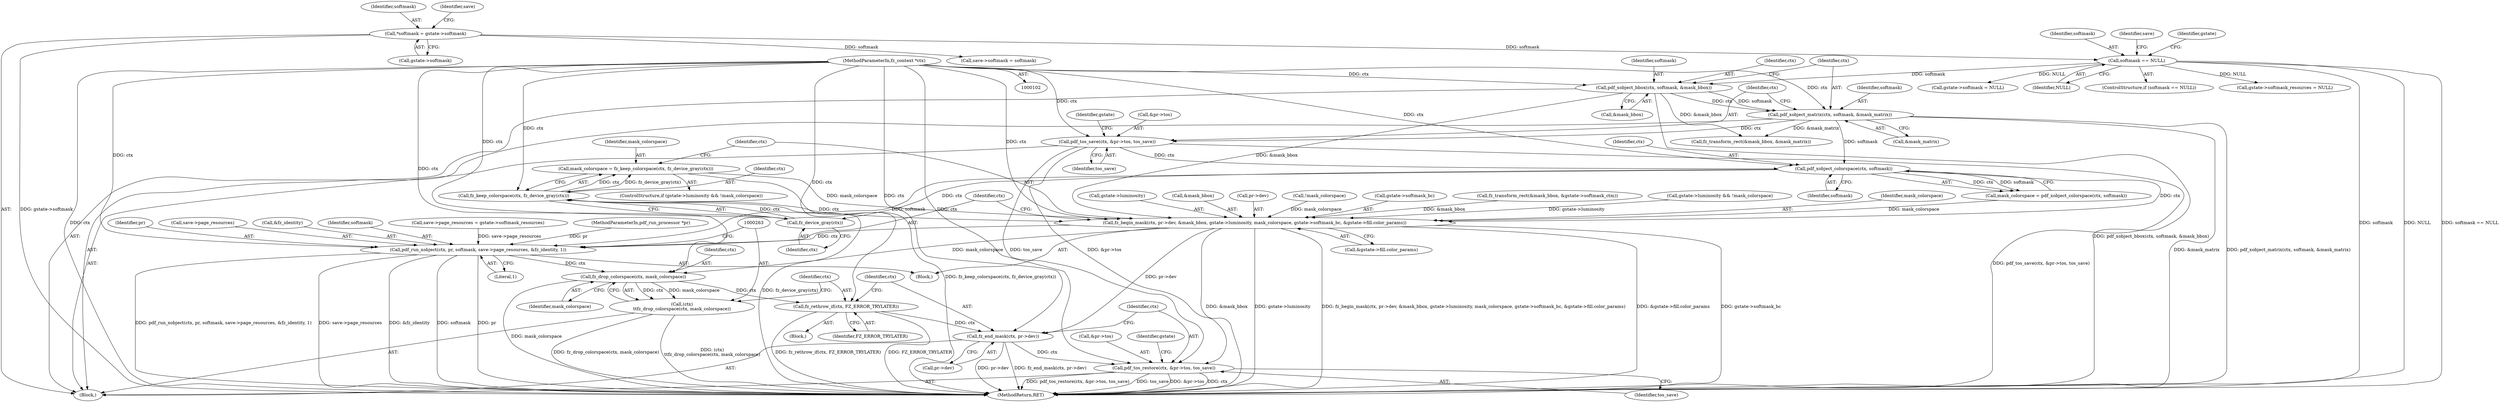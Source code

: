digraph "0_ghostscript_4dcc6affe04368461310a21238f7e1871a752a05@pointer" {
"1000225" [label="(Call,mask_colorspace = fz_keep_colorspace(ctx, fz_device_gray(ctx)))"];
"1000227" [label="(Call,fz_keep_colorspace(ctx, fz_device_gray(ctx)))"];
"1000229" [label="(Call,fz_device_gray(ctx))"];
"1000215" [label="(Call,pdf_xobject_colorspace(ctx, softmask))"];
"1000168" [label="(Call,pdf_tos_save(ctx, &pr->tos, tos_save))"];
"1000163" [label="(Call,pdf_xobject_matrix(ctx, softmask, &mask_matrix))"];
"1000158" [label="(Call,pdf_xobject_bbox(ctx, softmask, &mask_bbox))"];
"1000103" [label="(MethodParameterIn,fz_context *ctx)"];
"1000134" [label="(Call,softmask == NULL)"];
"1000118" [label="(Call,*softmask = gstate->softmask)"];
"1000232" [label="(Call,fz_begin_mask(ctx, pr->dev, &mask_bbox, gstate->luminosity, mask_colorspace, gstate->softmask_bc, &gstate->fill.color_params))"];
"1000252" [label="(Call,pdf_run_xobject(ctx, pr, softmask, save->page_resources, &fz_identity, 1))"];
"1000264" [label="(Call,fz_drop_colorspace(ctx, mask_colorspace))"];
"1000262" [label="(Call,(ctx)\n\t\tfz_drop_colorspace(ctx, mask_colorspace))"];
"1000268" [label="(Call,fz_rethrow_if(ctx, FZ_ERROR_TRYLATER))"];
"1000271" [label="(Call,fz_end_mask(ctx, pr->dev))"];
"1000276" [label="(Call,pdf_tos_restore(ctx, &pr->tos, tos_save))"];
"1000271" [label="(Call,fz_end_mask(ctx, pr->dev))"];
"1000174" [label="(Identifier,tos_save)"];
"1000118" [label="(Call,*softmask = gstate->softmask)"];
"1000239" [label="(Call,gstate->luminosity)"];
"1000266" [label="(Identifier,mask_colorspace)"];
"1000163" [label="(Call,pdf_xobject_matrix(ctx, softmask, &mask_matrix))"];
"1000233" [label="(Identifier,ctx)"];
"1000159" [label="(Identifier,ctx)"];
"1000103" [label="(MethodParameterIn,fz_context *ctx)"];
"1000119" [label="(Identifier,softmask)"];
"1000284" [label="(Identifier,gstate)"];
"1000139" [label="(Call,save->page_resources = gstate->softmask_resources)"];
"1000226" [label="(Identifier,mask_colorspace)"];
"1000130" [label="(Identifier,save)"];
"1000278" [label="(Call,&pr->tos)"];
"1000216" [label="(Identifier,ctx)"];
"1000299" [label="(MethodReturn,RET)"];
"1000177" [label="(Identifier,gstate)"];
"1000196" [label="(Call,gstate->softmask = NULL)"];
"1000237" [label="(Call,&mask_bbox)"];
"1000277" [label="(Identifier,ctx)"];
"1000104" [label="(MethodParameterIn,pdf_run_processor *pr)"];
"1000232" [label="(Call,fz_begin_mask(ctx, pr->dev, &mask_bbox, gstate->luminosity, mask_colorspace, gstate->softmask_bc, &gstate->fill.color_params))"];
"1000262" [label="(Call,(ctx)\n\t\tfz_drop_colorspace(ctx, mask_colorspace))"];
"1000164" [label="(Identifier,ctx)"];
"1000225" [label="(Call,mask_colorspace = fz_keep_colorspace(ctx, fz_device_gray(ctx)))"];
"1000218" [label="(ControlStructure,if (gstate->luminosity && !mask_colorspace))"];
"1000276" [label="(Call,pdf_tos_restore(ctx, &pr->tos, tos_save))"];
"1000215" [label="(Call,pdf_xobject_colorspace(ctx, softmask))"];
"1000234" [label="(Call,pr->dev)"];
"1000254" [label="(Identifier,pr)"];
"1000128" [label="(Call,save->softmask = softmask)"];
"1000256" [label="(Call,save->page_resources)"];
"1000230" [label="(Identifier,ctx)"];
"1000267" [label="(Block,)"];
"1000135" [label="(Identifier,softmask)"];
"1000270" [label="(Identifier,FZ_ERROR_TRYLATER)"];
"1000228" [label="(Identifier,ctx)"];
"1000136" [label="(Identifier,NULL)"];
"1000223" [label="(Call,!mask_colorspace)"];
"1000231" [label="(Block,)"];
"1000259" [label="(Call,&fz_identity)"];
"1000170" [label="(Call,&pr->tos)"];
"1000272" [label="(Identifier,ctx)"];
"1000243" [label="(Call,gstate->softmask_bc)"];
"1000160" [label="(Identifier,softmask)"];
"1000217" [label="(Identifier,softmask)"];
"1000134" [label="(Call,softmask == NULL)"];
"1000264" [label="(Call,fz_drop_colorspace(ctx, mask_colorspace))"];
"1000189" [label="(Call,fz_transform_rect(&mask_bbox, &gstate->softmask_ctm))"];
"1000219" [label="(Call,gstate->luminosity && !mask_colorspace)"];
"1000106" [label="(Block,)"];
"1000169" [label="(Identifier,ctx)"];
"1000161" [label="(Call,&mask_bbox)"];
"1000242" [label="(Identifier,mask_colorspace)"];
"1000158" [label="(Call,pdf_xobject_bbox(ctx, softmask, &mask_bbox))"];
"1000227" [label="(Call,fz_keep_colorspace(ctx, fz_device_gray(ctx)))"];
"1000141" [label="(Identifier,save)"];
"1000120" [label="(Call,gstate->softmask)"];
"1000133" [label="(ControlStructure,if (softmask == NULL))"];
"1000201" [label="(Call,gstate->softmask_resources = NULL)"];
"1000168" [label="(Call,pdf_tos_save(ctx, &pr->tos, tos_save))"];
"1000269" [label="(Identifier,ctx)"];
"1000229" [label="(Call,fz_device_gray(ctx))"];
"1000213" [label="(Call,mask_colorspace = pdf_xobject_colorspace(ctx, softmask))"];
"1000166" [label="(Call,&mask_matrix)"];
"1000184" [label="(Call,fz_transform_rect(&mask_bbox, &mask_matrix))"];
"1000246" [label="(Call,&gstate->fill.color_params)"];
"1000253" [label="(Identifier,ctx)"];
"1000261" [label="(Literal,1)"];
"1000138" [label="(Identifier,gstate)"];
"1000255" [label="(Identifier,softmask)"];
"1000273" [label="(Call,pr->dev)"];
"1000165" [label="(Identifier,softmask)"];
"1000265" [label="(Identifier,ctx)"];
"1000268" [label="(Call,fz_rethrow_if(ctx, FZ_ERROR_TRYLATER))"];
"1000252" [label="(Call,pdf_run_xobject(ctx, pr, softmask, save->page_resources, &fz_identity, 1))"];
"1000282" [label="(Identifier,tos_save)"];
"1000225" -> "1000218"  [label="AST: "];
"1000225" -> "1000227"  [label="CFG: "];
"1000226" -> "1000225"  [label="AST: "];
"1000227" -> "1000225"  [label="AST: "];
"1000233" -> "1000225"  [label="CFG: "];
"1000225" -> "1000299"  [label="DDG: fz_keep_colorspace(ctx, fz_device_gray(ctx))"];
"1000227" -> "1000225"  [label="DDG: ctx"];
"1000227" -> "1000225"  [label="DDG: fz_device_gray(ctx)"];
"1000225" -> "1000232"  [label="DDG: mask_colorspace"];
"1000227" -> "1000229"  [label="CFG: "];
"1000228" -> "1000227"  [label="AST: "];
"1000229" -> "1000227"  [label="AST: "];
"1000227" -> "1000299"  [label="DDG: fz_device_gray(ctx)"];
"1000229" -> "1000227"  [label="DDG: ctx"];
"1000103" -> "1000227"  [label="DDG: ctx"];
"1000227" -> "1000232"  [label="DDG: ctx"];
"1000229" -> "1000230"  [label="CFG: "];
"1000230" -> "1000229"  [label="AST: "];
"1000215" -> "1000229"  [label="DDG: ctx"];
"1000103" -> "1000229"  [label="DDG: ctx"];
"1000215" -> "1000213"  [label="AST: "];
"1000215" -> "1000217"  [label="CFG: "];
"1000216" -> "1000215"  [label="AST: "];
"1000217" -> "1000215"  [label="AST: "];
"1000213" -> "1000215"  [label="CFG: "];
"1000215" -> "1000213"  [label="DDG: ctx"];
"1000215" -> "1000213"  [label="DDG: softmask"];
"1000168" -> "1000215"  [label="DDG: ctx"];
"1000103" -> "1000215"  [label="DDG: ctx"];
"1000163" -> "1000215"  [label="DDG: softmask"];
"1000215" -> "1000232"  [label="DDG: ctx"];
"1000215" -> "1000252"  [label="DDG: softmask"];
"1000168" -> "1000106"  [label="AST: "];
"1000168" -> "1000174"  [label="CFG: "];
"1000169" -> "1000168"  [label="AST: "];
"1000170" -> "1000168"  [label="AST: "];
"1000174" -> "1000168"  [label="AST: "];
"1000177" -> "1000168"  [label="CFG: "];
"1000168" -> "1000299"  [label="DDG: pdf_tos_save(ctx, &pr->tos, tos_save)"];
"1000163" -> "1000168"  [label="DDG: ctx"];
"1000103" -> "1000168"  [label="DDG: ctx"];
"1000168" -> "1000276"  [label="DDG: &pr->tos"];
"1000168" -> "1000276"  [label="DDG: tos_save"];
"1000163" -> "1000106"  [label="AST: "];
"1000163" -> "1000166"  [label="CFG: "];
"1000164" -> "1000163"  [label="AST: "];
"1000165" -> "1000163"  [label="AST: "];
"1000166" -> "1000163"  [label="AST: "];
"1000169" -> "1000163"  [label="CFG: "];
"1000163" -> "1000299"  [label="DDG: &mask_matrix"];
"1000163" -> "1000299"  [label="DDG: pdf_xobject_matrix(ctx, softmask, &mask_matrix)"];
"1000158" -> "1000163"  [label="DDG: ctx"];
"1000158" -> "1000163"  [label="DDG: softmask"];
"1000103" -> "1000163"  [label="DDG: ctx"];
"1000163" -> "1000184"  [label="DDG: &mask_matrix"];
"1000158" -> "1000106"  [label="AST: "];
"1000158" -> "1000161"  [label="CFG: "];
"1000159" -> "1000158"  [label="AST: "];
"1000160" -> "1000158"  [label="AST: "];
"1000161" -> "1000158"  [label="AST: "];
"1000164" -> "1000158"  [label="CFG: "];
"1000158" -> "1000299"  [label="DDG: pdf_xobject_bbox(ctx, softmask, &mask_bbox)"];
"1000103" -> "1000158"  [label="DDG: ctx"];
"1000134" -> "1000158"  [label="DDG: softmask"];
"1000158" -> "1000184"  [label="DDG: &mask_bbox"];
"1000158" -> "1000232"  [label="DDG: &mask_bbox"];
"1000103" -> "1000102"  [label="AST: "];
"1000103" -> "1000299"  [label="DDG: ctx"];
"1000103" -> "1000232"  [label="DDG: ctx"];
"1000103" -> "1000252"  [label="DDG: ctx"];
"1000103" -> "1000264"  [label="DDG: ctx"];
"1000103" -> "1000268"  [label="DDG: ctx"];
"1000103" -> "1000271"  [label="DDG: ctx"];
"1000103" -> "1000276"  [label="DDG: ctx"];
"1000134" -> "1000133"  [label="AST: "];
"1000134" -> "1000136"  [label="CFG: "];
"1000135" -> "1000134"  [label="AST: "];
"1000136" -> "1000134"  [label="AST: "];
"1000138" -> "1000134"  [label="CFG: "];
"1000141" -> "1000134"  [label="CFG: "];
"1000134" -> "1000299"  [label="DDG: softmask == NULL"];
"1000134" -> "1000299"  [label="DDG: softmask"];
"1000134" -> "1000299"  [label="DDG: NULL"];
"1000118" -> "1000134"  [label="DDG: softmask"];
"1000134" -> "1000196"  [label="DDG: NULL"];
"1000134" -> "1000201"  [label="DDG: NULL"];
"1000118" -> "1000106"  [label="AST: "];
"1000118" -> "1000120"  [label="CFG: "];
"1000119" -> "1000118"  [label="AST: "];
"1000120" -> "1000118"  [label="AST: "];
"1000130" -> "1000118"  [label="CFG: "];
"1000118" -> "1000299"  [label="DDG: gstate->softmask"];
"1000118" -> "1000128"  [label="DDG: softmask"];
"1000232" -> "1000231"  [label="AST: "];
"1000232" -> "1000246"  [label="CFG: "];
"1000233" -> "1000232"  [label="AST: "];
"1000234" -> "1000232"  [label="AST: "];
"1000237" -> "1000232"  [label="AST: "];
"1000239" -> "1000232"  [label="AST: "];
"1000242" -> "1000232"  [label="AST: "];
"1000243" -> "1000232"  [label="AST: "];
"1000246" -> "1000232"  [label="AST: "];
"1000253" -> "1000232"  [label="CFG: "];
"1000232" -> "1000299"  [label="DDG: &mask_bbox"];
"1000232" -> "1000299"  [label="DDG: gstate->luminosity"];
"1000232" -> "1000299"  [label="DDG: fz_begin_mask(ctx, pr->dev, &mask_bbox, gstate->luminosity, mask_colorspace, gstate->softmask_bc, &gstate->fill.color_params)"];
"1000232" -> "1000299"  [label="DDG: &gstate->fill.color_params"];
"1000232" -> "1000299"  [label="DDG: gstate->softmask_bc"];
"1000189" -> "1000232"  [label="DDG: &mask_bbox"];
"1000219" -> "1000232"  [label="DDG: gstate->luminosity"];
"1000213" -> "1000232"  [label="DDG: mask_colorspace"];
"1000223" -> "1000232"  [label="DDG: mask_colorspace"];
"1000232" -> "1000252"  [label="DDG: ctx"];
"1000232" -> "1000264"  [label="DDG: mask_colorspace"];
"1000232" -> "1000271"  [label="DDG: pr->dev"];
"1000252" -> "1000231"  [label="AST: "];
"1000252" -> "1000261"  [label="CFG: "];
"1000253" -> "1000252"  [label="AST: "];
"1000254" -> "1000252"  [label="AST: "];
"1000255" -> "1000252"  [label="AST: "];
"1000256" -> "1000252"  [label="AST: "];
"1000259" -> "1000252"  [label="AST: "];
"1000261" -> "1000252"  [label="AST: "];
"1000263" -> "1000252"  [label="CFG: "];
"1000252" -> "1000299"  [label="DDG: &fz_identity"];
"1000252" -> "1000299"  [label="DDG: softmask"];
"1000252" -> "1000299"  [label="DDG: pr"];
"1000252" -> "1000299"  [label="DDG: pdf_run_xobject(ctx, pr, softmask, save->page_resources, &fz_identity, 1)"];
"1000252" -> "1000299"  [label="DDG: save->page_resources"];
"1000104" -> "1000252"  [label="DDG: pr"];
"1000139" -> "1000252"  [label="DDG: save->page_resources"];
"1000252" -> "1000264"  [label="DDG: ctx"];
"1000264" -> "1000262"  [label="AST: "];
"1000264" -> "1000266"  [label="CFG: "];
"1000265" -> "1000264"  [label="AST: "];
"1000266" -> "1000264"  [label="AST: "];
"1000262" -> "1000264"  [label="CFG: "];
"1000264" -> "1000299"  [label="DDG: mask_colorspace"];
"1000264" -> "1000262"  [label="DDG: ctx"];
"1000264" -> "1000262"  [label="DDG: mask_colorspace"];
"1000264" -> "1000268"  [label="DDG: ctx"];
"1000262" -> "1000106"  [label="AST: "];
"1000263" -> "1000262"  [label="AST: "];
"1000269" -> "1000262"  [label="CFG: "];
"1000262" -> "1000299"  [label="DDG: (ctx)\n\t\tfz_drop_colorspace(ctx, mask_colorspace)"];
"1000262" -> "1000299"  [label="DDG: fz_drop_colorspace(ctx, mask_colorspace)"];
"1000268" -> "1000267"  [label="AST: "];
"1000268" -> "1000270"  [label="CFG: "];
"1000269" -> "1000268"  [label="AST: "];
"1000270" -> "1000268"  [label="AST: "];
"1000272" -> "1000268"  [label="CFG: "];
"1000268" -> "1000299"  [label="DDG: fz_rethrow_if(ctx, FZ_ERROR_TRYLATER)"];
"1000268" -> "1000299"  [label="DDG: FZ_ERROR_TRYLATER"];
"1000268" -> "1000271"  [label="DDG: ctx"];
"1000271" -> "1000106"  [label="AST: "];
"1000271" -> "1000273"  [label="CFG: "];
"1000272" -> "1000271"  [label="AST: "];
"1000273" -> "1000271"  [label="AST: "];
"1000277" -> "1000271"  [label="CFG: "];
"1000271" -> "1000299"  [label="DDG: pr->dev"];
"1000271" -> "1000299"  [label="DDG: fz_end_mask(ctx, pr->dev)"];
"1000271" -> "1000276"  [label="DDG: ctx"];
"1000276" -> "1000106"  [label="AST: "];
"1000276" -> "1000282"  [label="CFG: "];
"1000277" -> "1000276"  [label="AST: "];
"1000278" -> "1000276"  [label="AST: "];
"1000282" -> "1000276"  [label="AST: "];
"1000284" -> "1000276"  [label="CFG: "];
"1000276" -> "1000299"  [label="DDG: pdf_tos_restore(ctx, &pr->tos, tos_save)"];
"1000276" -> "1000299"  [label="DDG: tos_save"];
"1000276" -> "1000299"  [label="DDG: &pr->tos"];
"1000276" -> "1000299"  [label="DDG: ctx"];
}
